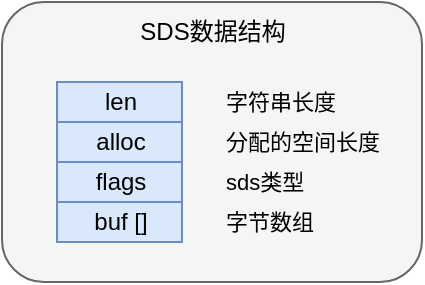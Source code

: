 <mxfile version="26.1.0">
  <diagram name="第 1 页" id="RsSCYp8_lyTaL0R-eGZh">
    <mxGraphModel dx="545" dy="1522" grid="0" gridSize="10" guides="1" tooltips="1" connect="1" arrows="1" fold="1" page="1" pageScale="1" pageWidth="827" pageHeight="1169" background="none" math="0" shadow="0">
      <root>
        <mxCell id="0" />
        <mxCell id="1" parent="0" />
        <mxCell id="thxwzxnXI1OHp2ooGOBL-1" value="" style="rounded=1;whiteSpace=wrap;html=1;fillColor=#f5f5f5;fontColor=#333333;strokeColor=#666666;" vertex="1" parent="1">
          <mxGeometry x="270" y="-190" width="210" height="140" as="geometry" />
        </mxCell>
        <mxCell id="thxwzxnXI1OHp2ooGOBL-2" value="SDS数据结构" style="text;html=1;align=center;verticalAlign=middle;whiteSpace=wrap;rounded=0;" vertex="1" parent="1">
          <mxGeometry x="332.5" y="-190" width="85" height="30" as="geometry" />
        </mxCell>
        <mxCell id="thxwzxnXI1OHp2ooGOBL-3" value="len" style="rounded=0;whiteSpace=wrap;html=1;fillColor=#dae8fc;strokeColor=#6c8ebf;" vertex="1" parent="1">
          <mxGeometry x="297.5" y="-150" width="62.5" height="20" as="geometry" />
        </mxCell>
        <mxCell id="thxwzxnXI1OHp2ooGOBL-4" value="buf []" style="rounded=0;whiteSpace=wrap;html=1;fillColor=#dae8fc;strokeColor=#6c8ebf;" vertex="1" parent="1">
          <mxGeometry x="297.5" y="-90" width="62.5" height="20" as="geometry" />
        </mxCell>
        <mxCell id="thxwzxnXI1OHp2ooGOBL-5" value="alloc" style="rounded=0;whiteSpace=wrap;html=1;fillColor=#dae8fc;strokeColor=#6c8ebf;" vertex="1" parent="1">
          <mxGeometry x="297.5" y="-130" width="62.5" height="20" as="geometry" />
        </mxCell>
        <mxCell id="thxwzxnXI1OHp2ooGOBL-6" value="flags" style="rounded=0;whiteSpace=wrap;html=1;fillColor=#dae8fc;strokeColor=#6c8ebf;" vertex="1" parent="1">
          <mxGeometry x="297.5" y="-110" width="62.5" height="20" as="geometry" />
        </mxCell>
        <mxCell id="thxwzxnXI1OHp2ooGOBL-8" value="&lt;font style=&quot;font-size: 11px;&quot;&gt;sds类型&lt;/font&gt;" style="text;html=1;align=left;verticalAlign=middle;whiteSpace=wrap;rounded=0;" vertex="1" parent="1">
          <mxGeometry x="380" y="-110" width="80" height="20" as="geometry" />
        </mxCell>
        <mxCell id="thxwzxnXI1OHp2ooGOBL-10" value="&lt;font style=&quot;font-size: 11px;&quot;&gt;字节数组&lt;/font&gt;" style="text;html=1;align=left;verticalAlign=middle;whiteSpace=wrap;rounded=0;" vertex="1" parent="1">
          <mxGeometry x="380" y="-90" width="80" height="20" as="geometry" />
        </mxCell>
        <mxCell id="thxwzxnXI1OHp2ooGOBL-11" value="&lt;font style=&quot;font-size: 11px;&quot;&gt;分配的空间长度&lt;/font&gt;" style="text;html=1;align=left;verticalAlign=middle;whiteSpace=wrap;rounded=0;" vertex="1" parent="1">
          <mxGeometry x="380" y="-130" width="80" height="20" as="geometry" />
        </mxCell>
        <mxCell id="thxwzxnXI1OHp2ooGOBL-12" value="&lt;font style=&quot;font-size: 11px;&quot;&gt;字符串长度&lt;/font&gt;" style="text;html=1;align=left;verticalAlign=middle;whiteSpace=wrap;rounded=0;" vertex="1" parent="1">
          <mxGeometry x="380" y="-150" width="90" height="20" as="geometry" />
        </mxCell>
      </root>
    </mxGraphModel>
  </diagram>
</mxfile>
